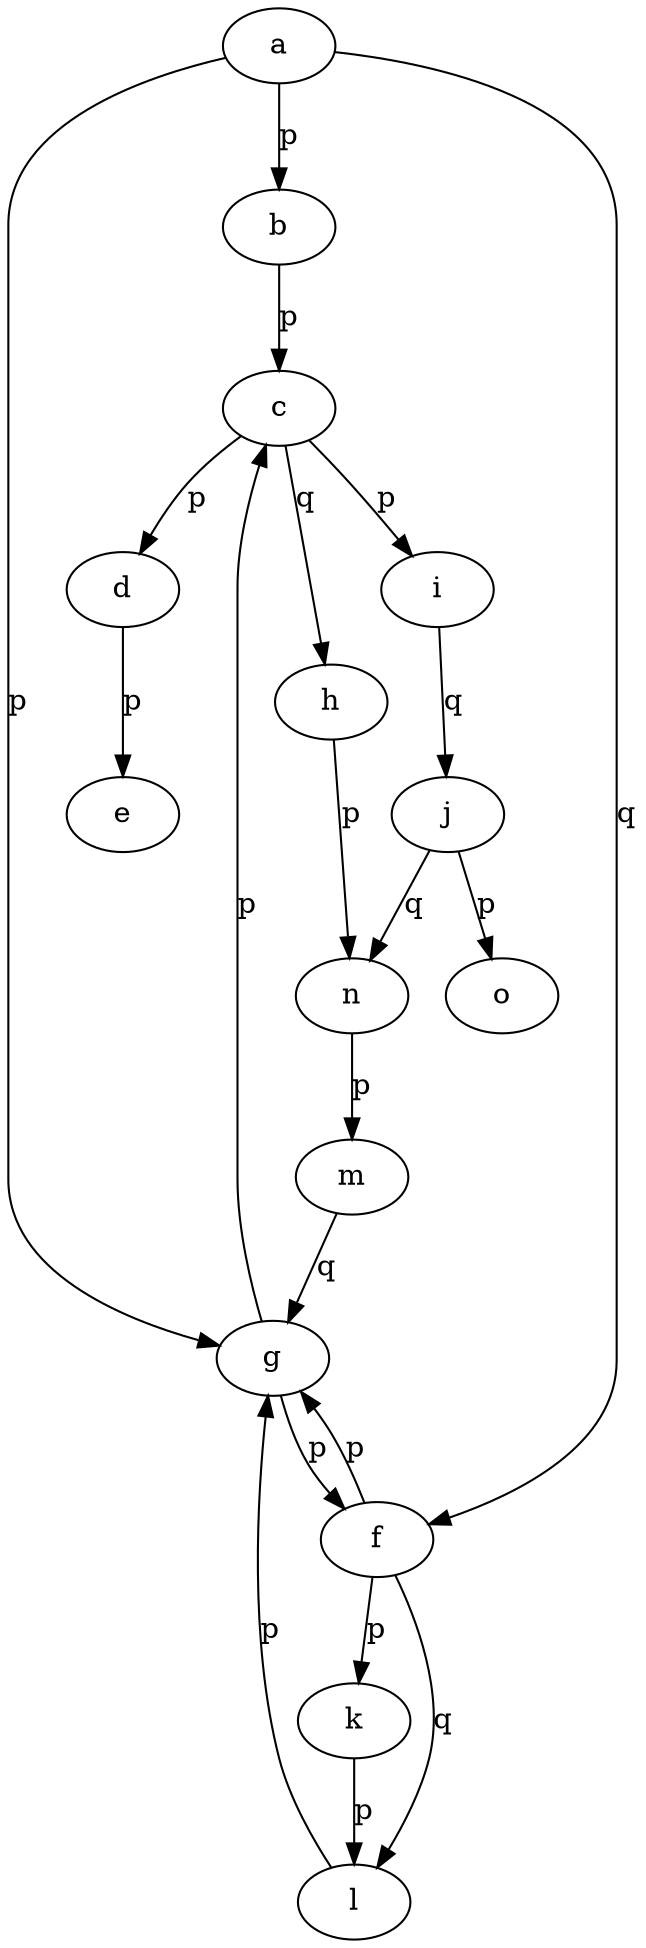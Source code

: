 # example taken from https://stackoverflow[label= p]com/questions/28900290/querying-a-graph-path-in-sparql
# original
# node:x edge:y node:z  ->   x -> z [label=y]
# @prefix [label= p][label= p][label= p]  -> 
#
#@prefix  node: <http://prism[label= p]uvsq[label= p]fr/>[label= p]
#@prefix   edge:<http://prism[label= p]uvsq[label= p]fr#>[label= p]
digraph stack_ov_1 {
a -> b[label= p]
a -> f[label= q]
a -> g[label= p]
b -> c[label= p]
c -> h[label= q]
c -> i[label= p]
c -> d[label= p]
d -> e[label= p]
f -> g[label= p]
f -> l[label= q]
f -> k[label= p]
g -> c[label= p]
g -> f[label= p]
h -> n[label= p]
i -> j[label= q]
j -> o[label= p]
j -> n[label= q]
k -> l[label= p]
l -> g[label= p]
m -> g[label= q]
n -> m[label= p]
}
